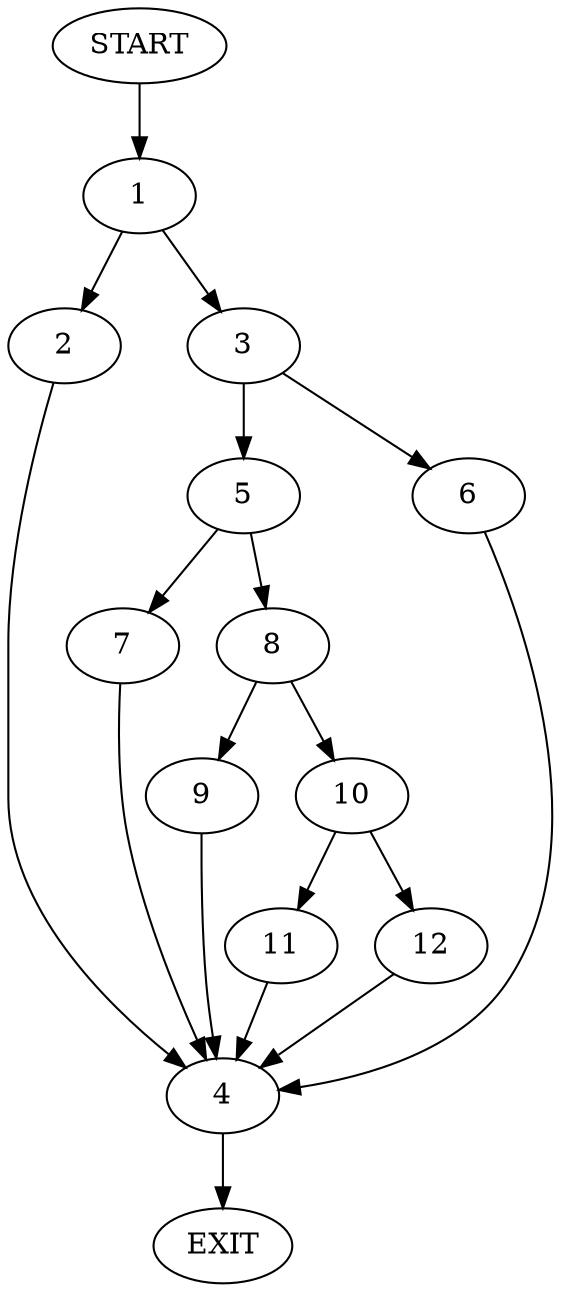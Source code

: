 digraph {
0 [label="START"]
13 [label="EXIT"]
0 -> 1
1 -> 2
1 -> 3
2 -> 4
3 -> 5
3 -> 6
4 -> 13
5 -> 7
5 -> 8
6 -> 4
7 -> 4
8 -> 9
8 -> 10
10 -> 11
10 -> 12
9 -> 4
11 -> 4
12 -> 4
}
